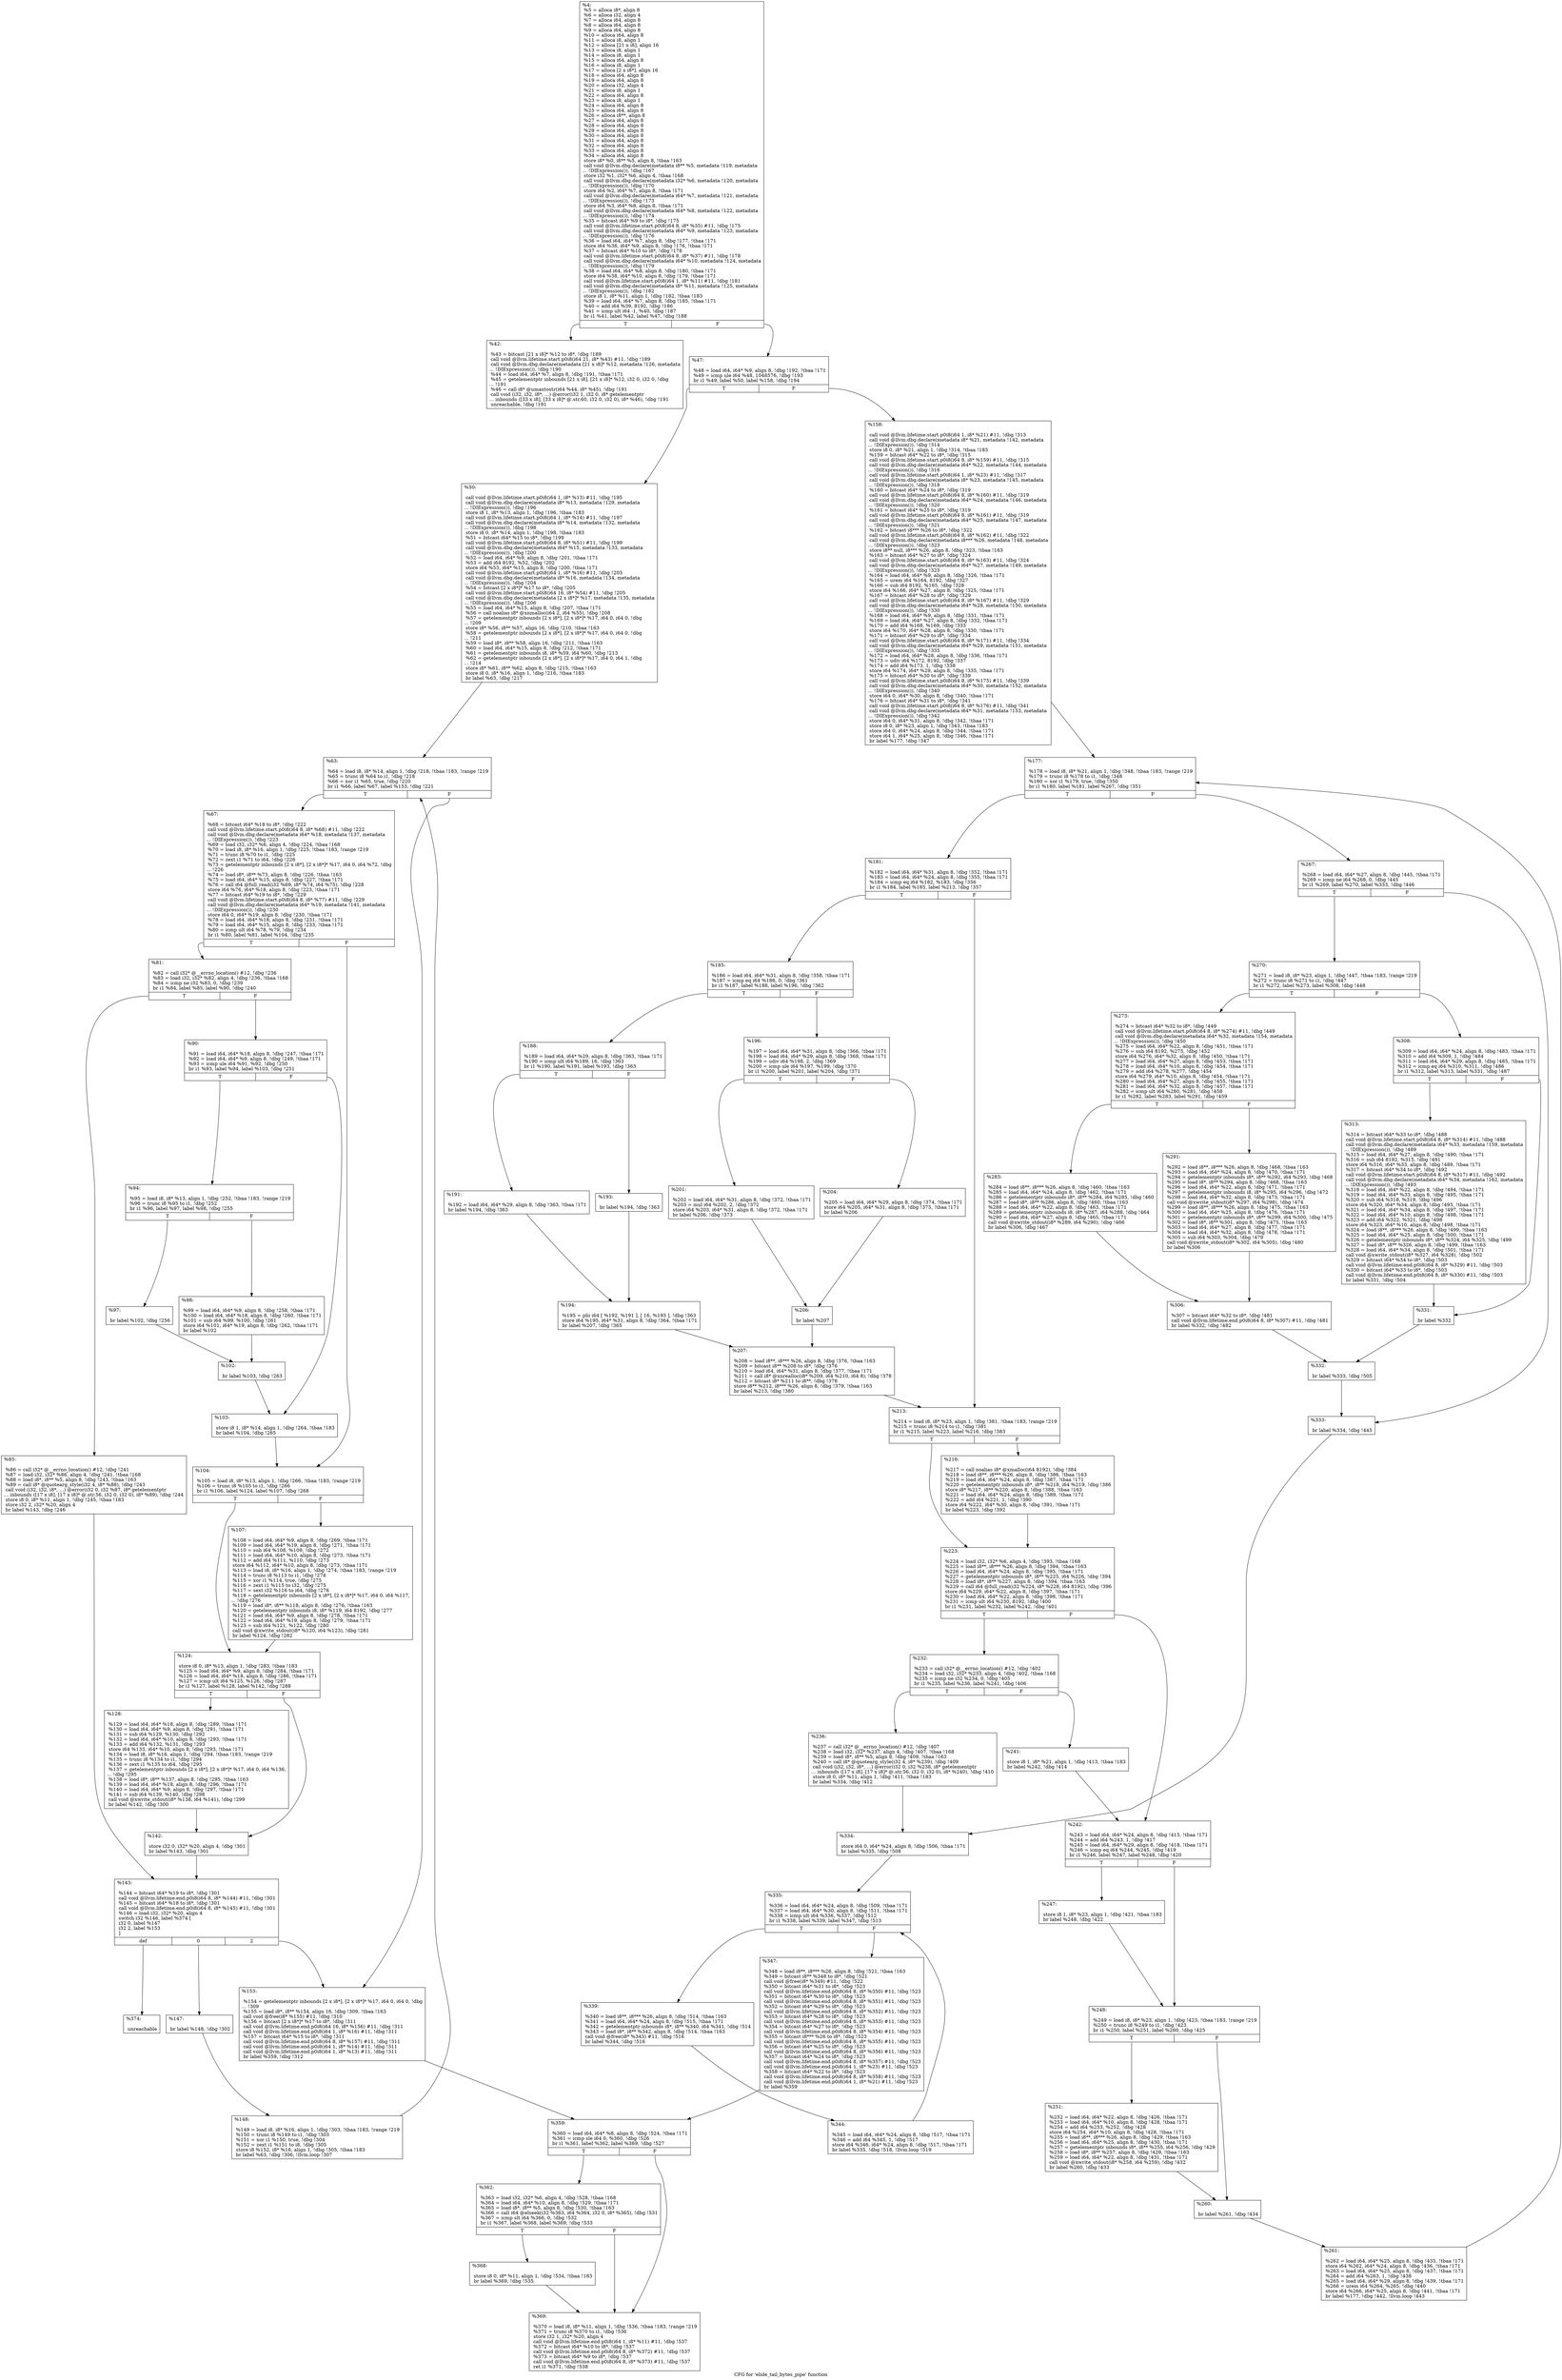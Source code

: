 digraph "CFG for 'elide_tail_bytes_pipe' function" {
	label="CFG for 'elide_tail_bytes_pipe' function";

	Node0xecb570 [shape=record,label="{%4:\l  %5 = alloca i8*, align 8\l  %6 = alloca i32, align 4\l  %7 = alloca i64, align 8\l  %8 = alloca i64, align 8\l  %9 = alloca i64, align 8\l  %10 = alloca i64, align 8\l  %11 = alloca i8, align 1\l  %12 = alloca [21 x i8], align 16\l  %13 = alloca i8, align 1\l  %14 = alloca i8, align 1\l  %15 = alloca i64, align 8\l  %16 = alloca i8, align 1\l  %17 = alloca [2 x i8*], align 16\l  %18 = alloca i64, align 8\l  %19 = alloca i64, align 8\l  %20 = alloca i32, align 4\l  %21 = alloca i8, align 1\l  %22 = alloca i64, align 8\l  %23 = alloca i8, align 1\l  %24 = alloca i64, align 8\l  %25 = alloca i64, align 8\l  %26 = alloca i8**, align 8\l  %27 = alloca i64, align 8\l  %28 = alloca i64, align 8\l  %29 = alloca i64, align 8\l  %30 = alloca i64, align 8\l  %31 = alloca i64, align 8\l  %32 = alloca i64, align 8\l  %33 = alloca i64, align 8\l  %34 = alloca i64, align 8\l  store i8* %0, i8** %5, align 8, !tbaa !163\l  call void @llvm.dbg.declare(metadata i8** %5, metadata !119, metadata\l... !DIExpression()), !dbg !167\l  store i32 %1, i32* %6, align 4, !tbaa !168\l  call void @llvm.dbg.declare(metadata i32* %6, metadata !120, metadata\l... !DIExpression()), !dbg !170\l  store i64 %2, i64* %7, align 8, !tbaa !171\l  call void @llvm.dbg.declare(metadata i64* %7, metadata !121, metadata\l... !DIExpression()), !dbg !173\l  store i64 %3, i64* %8, align 8, !tbaa !171\l  call void @llvm.dbg.declare(metadata i64* %8, metadata !122, metadata\l... !DIExpression()), !dbg !174\l  %35 = bitcast i64* %9 to i8*, !dbg !175\l  call void @llvm.lifetime.start.p0i8(i64 8, i8* %35) #11, !dbg !175\l  call void @llvm.dbg.declare(metadata i64* %9, metadata !123, metadata\l... !DIExpression()), !dbg !176\l  %36 = load i64, i64* %7, align 8, !dbg !177, !tbaa !171\l  store i64 %36, i64* %9, align 8, !dbg !176, !tbaa !171\l  %37 = bitcast i64* %10 to i8*, !dbg !178\l  call void @llvm.lifetime.start.p0i8(i64 8, i8* %37) #11, !dbg !178\l  call void @llvm.dbg.declare(metadata i64* %10, metadata !124, metadata\l... !DIExpression()), !dbg !179\l  %38 = load i64, i64* %8, align 8, !dbg !180, !tbaa !171\l  store i64 %38, i64* %10, align 8, !dbg !179, !tbaa !171\l  call void @llvm.lifetime.start.p0i8(i64 1, i8* %11) #11, !dbg !181\l  call void @llvm.dbg.declare(metadata i8* %11, metadata !125, metadata\l... !DIExpression()), !dbg !182\l  store i8 1, i8* %11, align 1, !dbg !182, !tbaa !183\l  %39 = load i64, i64* %7, align 8, !dbg !185, !tbaa !171\l  %40 = add i64 %39, 8192, !dbg !186\l  %41 = icmp ult i64 -1, %40, !dbg !187\l  br i1 %41, label %42, label %47, !dbg !188\l|{<s0>T|<s1>F}}"];
	Node0xecb570:s0 -> Node0xecb670;
	Node0xecb570:s1 -> Node0xecb6c0;
	Node0xecb670 [shape=record,label="{%42:\l\l  %43 = bitcast [21 x i8]* %12 to i8*, !dbg !189\l  call void @llvm.lifetime.start.p0i8(i64 21, i8* %43) #11, !dbg !189\l  call void @llvm.dbg.declare(metadata [21 x i8]* %12, metadata !126, metadata\l... !DIExpression()), !dbg !190\l  %44 = load i64, i64* %7, align 8, !dbg !191, !tbaa !171\l  %45 = getelementptr inbounds [21 x i8], [21 x i8]* %12, i32 0, i32 0, !dbg\l... !191\l  %46 = call i8* @umaxtostr(i64 %44, i8* %45), !dbg !191\l  call void (i32, i32, i8*, ...) @error(i32 1, i32 0, i8* getelementptr\l... inbounds ([33 x i8], [33 x i8]* @.str.60, i32 0, i32 0), i8* %46), !dbg !191\l  unreachable, !dbg !191\l}"];
	Node0xecb6c0 [shape=record,label="{%47:\l\l  %48 = load i64, i64* %9, align 8, !dbg !192, !tbaa !171\l  %49 = icmp ule i64 %48, 1048576, !dbg !193\l  br i1 %49, label %50, label %158, !dbg !194\l|{<s0>T|<s1>F}}"];
	Node0xecb6c0:s0 -> Node0xecb710;
	Node0xecb6c0:s1 -> Node0xecbd50;
	Node0xecb710 [shape=record,label="{%50:\l\l  call void @llvm.lifetime.start.p0i8(i64 1, i8* %13) #11, !dbg !195\l  call void @llvm.dbg.declare(metadata i8* %13, metadata !129, metadata\l... !DIExpression()), !dbg !196\l  store i8 1, i8* %13, align 1, !dbg !196, !tbaa !183\l  call void @llvm.lifetime.start.p0i8(i64 1, i8* %14) #11, !dbg !197\l  call void @llvm.dbg.declare(metadata i8* %14, metadata !132, metadata\l... !DIExpression()), !dbg !198\l  store i8 0, i8* %14, align 1, !dbg !198, !tbaa !183\l  %51 = bitcast i64* %15 to i8*, !dbg !199\l  call void @llvm.lifetime.start.p0i8(i64 8, i8* %51) #11, !dbg !199\l  call void @llvm.dbg.declare(metadata i64* %15, metadata !133, metadata\l... !DIExpression()), !dbg !200\l  %52 = load i64, i64* %9, align 8, !dbg !201, !tbaa !171\l  %53 = add i64 8192, %52, !dbg !202\l  store i64 %53, i64* %15, align 8, !dbg !200, !tbaa !171\l  call void @llvm.lifetime.start.p0i8(i64 1, i8* %16) #11, !dbg !203\l  call void @llvm.dbg.declare(metadata i8* %16, metadata !134, metadata\l... !DIExpression()), !dbg !204\l  %54 = bitcast [2 x i8*]* %17 to i8*, !dbg !205\l  call void @llvm.lifetime.start.p0i8(i64 16, i8* %54) #11, !dbg !205\l  call void @llvm.dbg.declare(metadata [2 x i8*]* %17, metadata !135, metadata\l... !DIExpression()), !dbg !206\l  %55 = load i64, i64* %15, align 8, !dbg !207, !tbaa !171\l  %56 = call noalias i8* @xnmalloc(i64 2, i64 %55), !dbg !208\l  %57 = getelementptr inbounds [2 x i8*], [2 x i8*]* %17, i64 0, i64 0, !dbg\l... !209\l  store i8* %56, i8** %57, align 16, !dbg !210, !tbaa !163\l  %58 = getelementptr inbounds [2 x i8*], [2 x i8*]* %17, i64 0, i64 0, !dbg\l... !211\l  %59 = load i8*, i8** %58, align 16, !dbg !211, !tbaa !163\l  %60 = load i64, i64* %15, align 8, !dbg !212, !tbaa !171\l  %61 = getelementptr inbounds i8, i8* %59, i64 %60, !dbg !213\l  %62 = getelementptr inbounds [2 x i8*], [2 x i8*]* %17, i64 0, i64 1, !dbg\l... !214\l  store i8* %61, i8** %62, align 8, !dbg !215, !tbaa !163\l  store i8 0, i8* %16, align 1, !dbg !216, !tbaa !183\l  br label %63, !dbg !217\l}"];
	Node0xecb710 -> Node0xecb760;
	Node0xecb760 [shape=record,label="{%63:\l\l  %64 = load i8, i8* %14, align 1, !dbg !218, !tbaa !183, !range !219\l  %65 = trunc i8 %64 to i1, !dbg !218\l  %66 = xor i1 %65, true, !dbg !220\l  br i1 %66, label %67, label %153, !dbg !221\l|{<s0>T|<s1>F}}"];
	Node0xecb760:s0 -> Node0xecb7b0;
	Node0xecb760:s1 -> Node0xecbd00;
	Node0xecb7b0 [shape=record,label="{%67:\l\l  %68 = bitcast i64* %18 to i8*, !dbg !222\l  call void @llvm.lifetime.start.p0i8(i64 8, i8* %68) #11, !dbg !222\l  call void @llvm.dbg.declare(metadata i64* %18, metadata !137, metadata\l... !DIExpression()), !dbg !223\l  %69 = load i32, i32* %6, align 4, !dbg !224, !tbaa !168\l  %70 = load i8, i8* %16, align 1, !dbg !225, !tbaa !183, !range !219\l  %71 = trunc i8 %70 to i1, !dbg !225\l  %72 = zext i1 %71 to i64, !dbg !226\l  %73 = getelementptr inbounds [2 x i8*], [2 x i8*]* %17, i64 0, i64 %72, !dbg\l... !226\l  %74 = load i8*, i8** %73, align 8, !dbg !226, !tbaa !163\l  %75 = load i64, i64* %15, align 8, !dbg !227, !tbaa !171\l  %76 = call i64 @full_read(i32 %69, i8* %74, i64 %75), !dbg !228\l  store i64 %76, i64* %18, align 8, !dbg !223, !tbaa !171\l  %77 = bitcast i64* %19 to i8*, !dbg !229\l  call void @llvm.lifetime.start.p0i8(i64 8, i8* %77) #11, !dbg !229\l  call void @llvm.dbg.declare(metadata i64* %19, metadata !141, metadata\l... !DIExpression()), !dbg !230\l  store i64 0, i64* %19, align 8, !dbg !230, !tbaa !171\l  %78 = load i64, i64* %18, align 8, !dbg !231, !tbaa !171\l  %79 = load i64, i64* %15, align 8, !dbg !233, !tbaa !171\l  %80 = icmp ult i64 %78, %79, !dbg !234\l  br i1 %80, label %81, label %104, !dbg !235\l|{<s0>T|<s1>F}}"];
	Node0xecb7b0:s0 -> Node0xecb800;
	Node0xecb7b0:s1 -> Node0xecba80;
	Node0xecb800 [shape=record,label="{%81:\l\l  %82 = call i32* @__errno_location() #12, !dbg !236\l  %83 = load i32, i32* %82, align 4, !dbg !236, !tbaa !168\l  %84 = icmp ne i32 %83, 0, !dbg !239\l  br i1 %84, label %85, label %90, !dbg !240\l|{<s0>T|<s1>F}}"];
	Node0xecb800:s0 -> Node0xecb850;
	Node0xecb800:s1 -> Node0xecb8a0;
	Node0xecb850 [shape=record,label="{%85:\l\l  %86 = call i32* @__errno_location() #12, !dbg !241\l  %87 = load i32, i32* %86, align 4, !dbg !241, !tbaa !168\l  %88 = load i8*, i8** %5, align 8, !dbg !243, !tbaa !163\l  %89 = call i8* @quotearg_style(i32 4, i8* %88), !dbg !243\l  call void (i32, i32, i8*, ...) @error(i32 0, i32 %87, i8* getelementptr\l... inbounds ([17 x i8], [17 x i8]* @.str.56, i32 0, i32 0), i8* %89), !dbg !244\l  store i8 0, i8* %11, align 1, !dbg !245, !tbaa !183\l  store i32 2, i32* %20, align 4\l  br label %143, !dbg !246\l}"];
	Node0xecb850 -> Node0xecbc10;
	Node0xecb8a0 [shape=record,label="{%90:\l\l  %91 = load i64, i64* %18, align 8, !dbg !247, !tbaa !171\l  %92 = load i64, i64* %9, align 8, !dbg !249, !tbaa !171\l  %93 = icmp ule i64 %91, %92, !dbg !250\l  br i1 %93, label %94, label %103, !dbg !251\l|{<s0>T|<s1>F}}"];
	Node0xecb8a0:s0 -> Node0xecb8f0;
	Node0xecb8a0:s1 -> Node0xecba30;
	Node0xecb8f0 [shape=record,label="{%94:\l\l  %95 = load i8, i8* %13, align 1, !dbg !252, !tbaa !183, !range !219\l  %96 = trunc i8 %95 to i1, !dbg !252\l  br i1 %96, label %97, label %98, !dbg !255\l|{<s0>T|<s1>F}}"];
	Node0xecb8f0:s0 -> Node0xecb940;
	Node0xecb8f0:s1 -> Node0xecb990;
	Node0xecb940 [shape=record,label="{%97:\l\l  br label %102, !dbg !256\l}"];
	Node0xecb940 -> Node0xecb9e0;
	Node0xecb990 [shape=record,label="{%98:\l\l  %99 = load i64, i64* %9, align 8, !dbg !258, !tbaa !171\l  %100 = load i64, i64* %18, align 8, !dbg !260, !tbaa !171\l  %101 = sub i64 %99, %100, !dbg !261\l  store i64 %101, i64* %19, align 8, !dbg !262, !tbaa !171\l  br label %102\l}"];
	Node0xecb990 -> Node0xecb9e0;
	Node0xecb9e0 [shape=record,label="{%102:\l\l  br label %103, !dbg !263\l}"];
	Node0xecb9e0 -> Node0xecba30;
	Node0xecba30 [shape=record,label="{%103:\l\l  store i8 1, i8* %14, align 1, !dbg !264, !tbaa !183\l  br label %104, !dbg !265\l}"];
	Node0xecba30 -> Node0xecba80;
	Node0xecba80 [shape=record,label="{%104:\l\l  %105 = load i8, i8* %13, align 1, !dbg !266, !tbaa !183, !range !219\l  %106 = trunc i8 %105 to i1, !dbg !266\l  br i1 %106, label %124, label %107, !dbg !268\l|{<s0>T|<s1>F}}"];
	Node0xecba80:s0 -> Node0xecbb20;
	Node0xecba80:s1 -> Node0xecbad0;
	Node0xecbad0 [shape=record,label="{%107:\l\l  %108 = load i64, i64* %9, align 8, !dbg !269, !tbaa !171\l  %109 = load i64, i64* %19, align 8, !dbg !271, !tbaa !171\l  %110 = sub i64 %108, %109, !dbg !272\l  %111 = load i64, i64* %10, align 8, !dbg !273, !tbaa !171\l  %112 = add i64 %111, %110, !dbg !273\l  store i64 %112, i64* %10, align 8, !dbg !273, !tbaa !171\l  %113 = load i8, i8* %16, align 1, !dbg !274, !tbaa !183, !range !219\l  %114 = trunc i8 %113 to i1, !dbg !274\l  %115 = xor i1 %114, true, !dbg !275\l  %116 = zext i1 %115 to i32, !dbg !275\l  %117 = sext i32 %116 to i64, !dbg !276\l  %118 = getelementptr inbounds [2 x i8*], [2 x i8*]* %17, i64 0, i64 %117,\l... !dbg !276\l  %119 = load i8*, i8** %118, align 8, !dbg !276, !tbaa !163\l  %120 = getelementptr inbounds i8, i8* %119, i64 8192, !dbg !277\l  %121 = load i64, i64* %9, align 8, !dbg !278, !tbaa !171\l  %122 = load i64, i64* %19, align 8, !dbg !279, !tbaa !171\l  %123 = sub i64 %121, %122, !dbg !280\l  call void @xwrite_stdout(i8* %120, i64 %123), !dbg !281\l  br label %124, !dbg !282\l}"];
	Node0xecbad0 -> Node0xecbb20;
	Node0xecbb20 [shape=record,label="{%124:\l\l  store i8 0, i8* %13, align 1, !dbg !283, !tbaa !183\l  %125 = load i64, i64* %9, align 8, !dbg !284, !tbaa !171\l  %126 = load i64, i64* %18, align 8, !dbg !286, !tbaa !171\l  %127 = icmp ult i64 %125, %126, !dbg !287\l  br i1 %127, label %128, label %142, !dbg !288\l|{<s0>T|<s1>F}}"];
	Node0xecbb20:s0 -> Node0xecbb70;
	Node0xecbb20:s1 -> Node0xecbbc0;
	Node0xecbb70 [shape=record,label="{%128:\l\l  %129 = load i64, i64* %18, align 8, !dbg !289, !tbaa !171\l  %130 = load i64, i64* %9, align 8, !dbg !291, !tbaa !171\l  %131 = sub i64 %129, %130, !dbg !292\l  %132 = load i64, i64* %10, align 8, !dbg !293, !tbaa !171\l  %133 = add i64 %132, %131, !dbg !293\l  store i64 %133, i64* %10, align 8, !dbg !293, !tbaa !171\l  %134 = load i8, i8* %16, align 1, !dbg !294, !tbaa !183, !range !219\l  %135 = trunc i8 %134 to i1, !dbg !294\l  %136 = zext i1 %135 to i64, !dbg !295\l  %137 = getelementptr inbounds [2 x i8*], [2 x i8*]* %17, i64 0, i64 %136,\l... !dbg !295\l  %138 = load i8*, i8** %137, align 8, !dbg !295, !tbaa !163\l  %139 = load i64, i64* %18, align 8, !dbg !296, !tbaa !171\l  %140 = load i64, i64* %9, align 8, !dbg !297, !tbaa !171\l  %141 = sub i64 %139, %140, !dbg !298\l  call void @xwrite_stdout(i8* %138, i64 %141), !dbg !299\l  br label %142, !dbg !300\l}"];
	Node0xecbb70 -> Node0xecbbc0;
	Node0xecbbc0 [shape=record,label="{%142:\l\l  store i32 0, i32* %20, align 4, !dbg !301\l  br label %143, !dbg !301\l}"];
	Node0xecbbc0 -> Node0xecbc10;
	Node0xecbc10 [shape=record,label="{%143:\l\l  %144 = bitcast i64* %19 to i8*, !dbg !301\l  call void @llvm.lifetime.end.p0i8(i64 8, i8* %144) #11, !dbg !301\l  %145 = bitcast i64* %18 to i8*, !dbg !301\l  call void @llvm.lifetime.end.p0i8(i64 8, i8* %145) #11, !dbg !301\l  %146 = load i32, i32* %20, align 4\l  switch i32 %146, label %374 [\l    i32 0, label %147\l    i32 2, label %153\l  ]\l|{<s0>def|<s1>0|<s2>2}}"];
	Node0xecbc10:s0 -> Node0xeccb60;
	Node0xecbc10:s1 -> Node0xecbc60;
	Node0xecbc10:s2 -> Node0xecbd00;
	Node0xecbc60 [shape=record,label="{%147:\l\l  br label %148, !dbg !302\l}"];
	Node0xecbc60 -> Node0xecbcb0;
	Node0xecbcb0 [shape=record,label="{%148:\l\l  %149 = load i8, i8* %16, align 1, !dbg !303, !tbaa !183, !range !219\l  %150 = trunc i8 %149 to i1, !dbg !303\l  %151 = xor i1 %150, true, !dbg !304\l  %152 = zext i1 %151 to i8, !dbg !305\l  store i8 %152, i8* %16, align 1, !dbg !305, !tbaa !183\l  br label %63, !dbg !306, !llvm.loop !307\l}"];
	Node0xecbcb0 -> Node0xecb760;
	Node0xecbd00 [shape=record,label="{%153:\l\l  %154 = getelementptr inbounds [2 x i8*], [2 x i8*]* %17, i64 0, i64 0, !dbg\l... !309\l  %155 = load i8*, i8** %154, align 16, !dbg !309, !tbaa !163\l  call void @free(i8* %155) #11, !dbg !310\l  %156 = bitcast [2 x i8*]* %17 to i8*, !dbg !311\l  call void @llvm.lifetime.end.p0i8(i64 16, i8* %156) #11, !dbg !311\l  call void @llvm.lifetime.end.p0i8(i64 1, i8* %16) #11, !dbg !311\l  %157 = bitcast i64* %15 to i8*, !dbg !311\l  call void @llvm.lifetime.end.p0i8(i64 8, i8* %157) #11, !dbg !311\l  call void @llvm.lifetime.end.p0i8(i64 1, i8* %14) #11, !dbg !311\l  call void @llvm.lifetime.end.p0i8(i64 1, i8* %13) #11, !dbg !311\l  br label %359, !dbg !312\l}"];
	Node0xecbd00 -> Node0xecca20;
	Node0xecbd50 [shape=record,label="{%158:\l\l  call void @llvm.lifetime.start.p0i8(i64 1, i8* %21) #11, !dbg !313\l  call void @llvm.dbg.declare(metadata i8* %21, metadata !142, metadata\l... !DIExpression()), !dbg !314\l  store i8 0, i8* %21, align 1, !dbg !314, !tbaa !183\l  %159 = bitcast i64* %22 to i8*, !dbg !315\l  call void @llvm.lifetime.start.p0i8(i64 8, i8* %159) #11, !dbg !315\l  call void @llvm.dbg.declare(metadata i64* %22, metadata !144, metadata\l... !DIExpression()), !dbg !316\l  call void @llvm.lifetime.start.p0i8(i64 1, i8* %23) #11, !dbg !317\l  call void @llvm.dbg.declare(metadata i8* %23, metadata !145, metadata\l... !DIExpression()), !dbg !318\l  %160 = bitcast i64* %24 to i8*, !dbg !319\l  call void @llvm.lifetime.start.p0i8(i64 8, i8* %160) #11, !dbg !319\l  call void @llvm.dbg.declare(metadata i64* %24, metadata !146, metadata\l... !DIExpression()), !dbg !320\l  %161 = bitcast i64* %25 to i8*, !dbg !319\l  call void @llvm.lifetime.start.p0i8(i64 8, i8* %161) #11, !dbg !319\l  call void @llvm.dbg.declare(metadata i64* %25, metadata !147, metadata\l... !DIExpression()), !dbg !321\l  %162 = bitcast i8*** %26 to i8*, !dbg !322\l  call void @llvm.lifetime.start.p0i8(i64 8, i8* %162) #11, !dbg !322\l  call void @llvm.dbg.declare(metadata i8*** %26, metadata !148, metadata\l... !DIExpression()), !dbg !323\l  store i8** null, i8*** %26, align 8, !dbg !323, !tbaa !163\l  %163 = bitcast i64* %27 to i8*, !dbg !324\l  call void @llvm.lifetime.start.p0i8(i64 8, i8* %163) #11, !dbg !324\l  call void @llvm.dbg.declare(metadata i64* %27, metadata !149, metadata\l... !DIExpression()), !dbg !325\l  %164 = load i64, i64* %9, align 8, !dbg !326, !tbaa !171\l  %165 = urem i64 %164, 8192, !dbg !327\l  %166 = sub i64 8192, %165, !dbg !328\l  store i64 %166, i64* %27, align 8, !dbg !325, !tbaa !171\l  %167 = bitcast i64* %28 to i8*, !dbg !329\l  call void @llvm.lifetime.start.p0i8(i64 8, i8* %167) #11, !dbg !329\l  call void @llvm.dbg.declare(metadata i64* %28, metadata !150, metadata\l... !DIExpression()), !dbg !330\l  %168 = load i64, i64* %9, align 8, !dbg !331, !tbaa !171\l  %169 = load i64, i64* %27, align 8, !dbg !332, !tbaa !171\l  %170 = add i64 %168, %169, !dbg !333\l  store i64 %170, i64* %28, align 8, !dbg !330, !tbaa !171\l  %171 = bitcast i64* %29 to i8*, !dbg !334\l  call void @llvm.lifetime.start.p0i8(i64 8, i8* %171) #11, !dbg !334\l  call void @llvm.dbg.declare(metadata i64* %29, metadata !151, metadata\l... !DIExpression()), !dbg !335\l  %172 = load i64, i64* %28, align 8, !dbg !336, !tbaa !171\l  %173 = udiv i64 %172, 8192, !dbg !337\l  %174 = add i64 %173, 1, !dbg !338\l  store i64 %174, i64* %29, align 8, !dbg !335, !tbaa !171\l  %175 = bitcast i64* %30 to i8*, !dbg !339\l  call void @llvm.lifetime.start.p0i8(i64 8, i8* %175) #11, !dbg !339\l  call void @llvm.dbg.declare(metadata i64* %30, metadata !152, metadata\l... !DIExpression()), !dbg !340\l  store i64 0, i64* %30, align 8, !dbg !340, !tbaa !171\l  %176 = bitcast i64* %31 to i8*, !dbg !341\l  call void @llvm.lifetime.start.p0i8(i64 8, i8* %176) #11, !dbg !341\l  call void @llvm.dbg.declare(metadata i64* %31, metadata !153, metadata\l... !DIExpression()), !dbg !342\l  store i64 0, i64* %31, align 8, !dbg !342, !tbaa !171\l  store i8 0, i8* %23, align 1, !dbg !343, !tbaa !183\l  store i64 0, i64* %24, align 8, !dbg !344, !tbaa !171\l  store i64 1, i64* %25, align 8, !dbg !346, !tbaa !171\l  br label %177, !dbg !347\l}"];
	Node0xecbd50 -> Node0xecbda0;
	Node0xecbda0 [shape=record,label="{%177:\l\l  %178 = load i8, i8* %21, align 1, !dbg !348, !tbaa !183, !range !219\l  %179 = trunc i8 %178 to i1, !dbg !348\l  %180 = xor i1 %179, true, !dbg !350\l  br i1 %180, label %181, label %267, !dbg !351\l|{<s0>T|<s1>F}}"];
	Node0xecbda0:s0 -> Node0xecbdf0;
	Node0xecbda0:s1 -> Node0xecc520;
	Node0xecbdf0 [shape=record,label="{%181:\l\l  %182 = load i64, i64* %31, align 8, !dbg !352, !tbaa !171\l  %183 = load i64, i64* %24, align 8, !dbg !355, !tbaa !171\l  %184 = icmp eq i64 %182, %183, !dbg !356\l  br i1 %184, label %185, label %213, !dbg !357\l|{<s0>T|<s1>F}}"];
	Node0xecbdf0:s0 -> Node0xecbe40;
	Node0xecbdf0:s1 -> Node0xecc160;
	Node0xecbe40 [shape=record,label="{%185:\l\l  %186 = load i64, i64* %31, align 8, !dbg !358, !tbaa !171\l  %187 = icmp eq i64 %186, 0, !dbg !361\l  br i1 %187, label %188, label %196, !dbg !362\l|{<s0>T|<s1>F}}"];
	Node0xecbe40:s0 -> Node0xecbe90;
	Node0xecbe40:s1 -> Node0xecbfd0;
	Node0xecbe90 [shape=record,label="{%188:\l\l  %189 = load i64, i64* %29, align 8, !dbg !363, !tbaa !171\l  %190 = icmp ult i64 %189, 16, !dbg !363\l  br i1 %190, label %191, label %193, !dbg !363\l|{<s0>T|<s1>F}}"];
	Node0xecbe90:s0 -> Node0xecbee0;
	Node0xecbe90:s1 -> Node0xecbf30;
	Node0xecbee0 [shape=record,label="{%191:\l\l  %192 = load i64, i64* %29, align 8, !dbg !363, !tbaa !171\l  br label %194, !dbg !363\l}"];
	Node0xecbee0 -> Node0xecbf80;
	Node0xecbf30 [shape=record,label="{%193:\l\l  br label %194, !dbg !363\l}"];
	Node0xecbf30 -> Node0xecbf80;
	Node0xecbf80 [shape=record,label="{%194:\l\l  %195 = phi i64 [ %192, %191 ], [ 16, %193 ], !dbg !363\l  store i64 %195, i64* %31, align 8, !dbg !364, !tbaa !171\l  br label %207, !dbg !365\l}"];
	Node0xecbf80 -> Node0xecc110;
	Node0xecbfd0 [shape=record,label="{%196:\l\l  %197 = load i64, i64* %31, align 8, !dbg !366, !tbaa !171\l  %198 = load i64, i64* %29, align 8, !dbg !368, !tbaa !171\l  %199 = udiv i64 %198, 2, !dbg !369\l  %200 = icmp ule i64 %197, %199, !dbg !370\l  br i1 %200, label %201, label %204, !dbg !371\l|{<s0>T|<s1>F}}"];
	Node0xecbfd0:s0 -> Node0xecc020;
	Node0xecbfd0:s1 -> Node0xecc070;
	Node0xecc020 [shape=record,label="{%201:\l\l  %202 = load i64, i64* %31, align 8, !dbg !372, !tbaa !171\l  %203 = mul i64 %202, 2, !dbg !372\l  store i64 %203, i64* %31, align 8, !dbg !372, !tbaa !171\l  br label %206, !dbg !373\l}"];
	Node0xecc020 -> Node0xecc0c0;
	Node0xecc070 [shape=record,label="{%204:\l\l  %205 = load i64, i64* %29, align 8, !dbg !374, !tbaa !171\l  store i64 %205, i64* %31, align 8, !dbg !375, !tbaa !171\l  br label %206\l}"];
	Node0xecc070 -> Node0xecc0c0;
	Node0xecc0c0 [shape=record,label="{%206:\l\l  br label %207\l}"];
	Node0xecc0c0 -> Node0xecc110;
	Node0xecc110 [shape=record,label="{%207:\l\l  %208 = load i8**, i8*** %26, align 8, !dbg !376, !tbaa !163\l  %209 = bitcast i8** %208 to i8*, !dbg !376\l  %210 = load i64, i64* %31, align 8, !dbg !377, !tbaa !171\l  %211 = call i8* @xnrealloc(i8* %209, i64 %210, i64 8), !dbg !378\l  %212 = bitcast i8* %211 to i8**, !dbg !378\l  store i8** %212, i8*** %26, align 8, !dbg !379, !tbaa !163\l  br label %213, !dbg !380\l}"];
	Node0xecc110 -> Node0xecc160;
	Node0xecc160 [shape=record,label="{%213:\l\l  %214 = load i8, i8* %23, align 1, !dbg !381, !tbaa !183, !range !219\l  %215 = trunc i8 %214 to i1, !dbg !381\l  br i1 %215, label %223, label %216, !dbg !383\l|{<s0>T|<s1>F}}"];
	Node0xecc160:s0 -> Node0xecc200;
	Node0xecc160:s1 -> Node0xecc1b0;
	Node0xecc1b0 [shape=record,label="{%216:\l\l  %217 = call noalias i8* @xmalloc(i64 8192), !dbg !384\l  %218 = load i8**, i8*** %26, align 8, !dbg !386, !tbaa !163\l  %219 = load i64, i64* %24, align 8, !dbg !387, !tbaa !171\l  %220 = getelementptr inbounds i8*, i8** %218, i64 %219, !dbg !386\l  store i8* %217, i8** %220, align 8, !dbg !388, !tbaa !163\l  %221 = load i64, i64* %24, align 8, !dbg !389, !tbaa !171\l  %222 = add i64 %221, 1, !dbg !390\l  store i64 %222, i64* %30, align 8, !dbg !391, !tbaa !171\l  br label %223, !dbg !392\l}"];
	Node0xecc1b0 -> Node0xecc200;
	Node0xecc200 [shape=record,label="{%223:\l\l  %224 = load i32, i32* %6, align 4, !dbg !393, !tbaa !168\l  %225 = load i8**, i8*** %26, align 8, !dbg !394, !tbaa !163\l  %226 = load i64, i64* %24, align 8, !dbg !395, !tbaa !171\l  %227 = getelementptr inbounds i8*, i8** %225, i64 %226, !dbg !394\l  %228 = load i8*, i8** %227, align 8, !dbg !394, !tbaa !163\l  %229 = call i64 @full_read(i32 %224, i8* %228, i64 8192), !dbg !396\l  store i64 %229, i64* %22, align 8, !dbg !397, !tbaa !171\l  %230 = load i64, i64* %22, align 8, !dbg !398, !tbaa !171\l  %231 = icmp ult i64 %230, 8192, !dbg !400\l  br i1 %231, label %232, label %242, !dbg !401\l|{<s0>T|<s1>F}}"];
	Node0xecc200:s0 -> Node0xecc250;
	Node0xecc200:s1 -> Node0xecc340;
	Node0xecc250 [shape=record,label="{%232:\l\l  %233 = call i32* @__errno_location() #12, !dbg !402\l  %234 = load i32, i32* %233, align 4, !dbg !402, !tbaa !168\l  %235 = icmp ne i32 %234, 0, !dbg !405\l  br i1 %235, label %236, label %241, !dbg !406\l|{<s0>T|<s1>F}}"];
	Node0xecc250:s0 -> Node0xecc2a0;
	Node0xecc250:s1 -> Node0xecc2f0;
	Node0xecc2a0 [shape=record,label="{%236:\l\l  %237 = call i32* @__errno_location() #12, !dbg !407\l  %238 = load i32, i32* %237, align 4, !dbg !407, !tbaa !168\l  %239 = load i8*, i8** %5, align 8, !dbg !409, !tbaa !163\l  %240 = call i8* @quotearg_style(i32 4, i8* %239), !dbg !409\l  call void (i32, i32, i8*, ...) @error(i32 0, i32 %238, i8* getelementptr\l... inbounds ([17 x i8], [17 x i8]* @.str.56, i32 0, i32 0), i8* %240), !dbg !410\l  store i8 0, i8* %11, align 1, !dbg !411, !tbaa !183\l  br label %334, !dbg !412\l}"];
	Node0xecc2a0 -> Node0xecc890;
	Node0xecc2f0 [shape=record,label="{%241:\l\l  store i8 1, i8* %21, align 1, !dbg !413, !tbaa !183\l  br label %242, !dbg !414\l}"];
	Node0xecc2f0 -> Node0xecc340;
	Node0xecc340 [shape=record,label="{%242:\l\l  %243 = load i64, i64* %24, align 8, !dbg !415, !tbaa !171\l  %244 = add i64 %243, 1, !dbg !417\l  %245 = load i64, i64* %29, align 8, !dbg !418, !tbaa !171\l  %246 = icmp eq i64 %244, %245, !dbg !419\l  br i1 %246, label %247, label %248, !dbg !420\l|{<s0>T|<s1>F}}"];
	Node0xecc340:s0 -> Node0xecc390;
	Node0xecc340:s1 -> Node0xecc3e0;
	Node0xecc390 [shape=record,label="{%247:\l\l  store i8 1, i8* %23, align 1, !dbg !421, !tbaa !183\l  br label %248, !dbg !422\l}"];
	Node0xecc390 -> Node0xecc3e0;
	Node0xecc3e0 [shape=record,label="{%248:\l\l  %249 = load i8, i8* %23, align 1, !dbg !423, !tbaa !183, !range !219\l  %250 = trunc i8 %249 to i1, !dbg !423\l  br i1 %250, label %251, label %260, !dbg !425\l|{<s0>T|<s1>F}}"];
	Node0xecc3e0:s0 -> Node0xecc430;
	Node0xecc3e0:s1 -> Node0xecc480;
	Node0xecc430 [shape=record,label="{%251:\l\l  %252 = load i64, i64* %22, align 8, !dbg !426, !tbaa !171\l  %253 = load i64, i64* %10, align 8, !dbg !428, !tbaa !171\l  %254 = add i64 %253, %252, !dbg !428\l  store i64 %254, i64* %10, align 8, !dbg !428, !tbaa !171\l  %255 = load i8**, i8*** %26, align 8, !dbg !429, !tbaa !163\l  %256 = load i64, i64* %25, align 8, !dbg !430, !tbaa !171\l  %257 = getelementptr inbounds i8*, i8** %255, i64 %256, !dbg !429\l  %258 = load i8*, i8** %257, align 8, !dbg !429, !tbaa !163\l  %259 = load i64, i64* %22, align 8, !dbg !431, !tbaa !171\l  call void @xwrite_stdout(i8* %258, i64 %259), !dbg !432\l  br label %260, !dbg !433\l}"];
	Node0xecc430 -> Node0xecc480;
	Node0xecc480 [shape=record,label="{%260:\l\l  br label %261, !dbg !434\l}"];
	Node0xecc480 -> Node0xecc4d0;
	Node0xecc4d0 [shape=record,label="{%261:\l\l  %262 = load i64, i64* %25, align 8, !dbg !435, !tbaa !171\l  store i64 %262, i64* %24, align 8, !dbg !436, !tbaa !171\l  %263 = load i64, i64* %25, align 8, !dbg !437, !tbaa !171\l  %264 = add i64 %263, 1, !dbg !438\l  %265 = load i64, i64* %29, align 8, !dbg !439, !tbaa !171\l  %266 = urem i64 %264, %265, !dbg !440\l  store i64 %266, i64* %25, align 8, !dbg !441, !tbaa !171\l  br label %177, !dbg !442, !llvm.loop !443\l}"];
	Node0xecc4d0 -> Node0xecbda0;
	Node0xecc520 [shape=record,label="{%267:\l\l  %268 = load i64, i64* %27, align 8, !dbg !445, !tbaa !171\l  %269 = icmp ne i64 %268, 0, !dbg !445\l  br i1 %269, label %270, label %333, !dbg !446\l|{<s0>T|<s1>F}}"];
	Node0xecc520:s0 -> Node0xecc570;
	Node0xecc520:s1 -> Node0xecc840;
	Node0xecc570 [shape=record,label="{%270:\l\l  %271 = load i8, i8* %23, align 1, !dbg !447, !tbaa !183, !range !219\l  %272 = trunc i8 %271 to i1, !dbg !447\l  br i1 %272, label %273, label %308, !dbg !448\l|{<s0>T|<s1>F}}"];
	Node0xecc570:s0 -> Node0xecc5c0;
	Node0xecc570:s1 -> Node0xecc700;
	Node0xecc5c0 [shape=record,label="{%273:\l\l  %274 = bitcast i64* %32 to i8*, !dbg !449\l  call void @llvm.lifetime.start.p0i8(i64 8, i8* %274) #11, !dbg !449\l  call void @llvm.dbg.declare(metadata i64* %32, metadata !154, metadata\l... !DIExpression()), !dbg !450\l  %275 = load i64, i64* %22, align 8, !dbg !451, !tbaa !171\l  %276 = sub i64 8192, %275, !dbg !452\l  store i64 %276, i64* %32, align 8, !dbg !450, !tbaa !171\l  %277 = load i64, i64* %27, align 8, !dbg !453, !tbaa !171\l  %278 = load i64, i64* %10, align 8, !dbg !454, !tbaa !171\l  %279 = add i64 %278, %277, !dbg !454\l  store i64 %279, i64* %10, align 8, !dbg !454, !tbaa !171\l  %280 = load i64, i64* %27, align 8, !dbg !455, !tbaa !171\l  %281 = load i64, i64* %32, align 8, !dbg !457, !tbaa !171\l  %282 = icmp ult i64 %280, %281, !dbg !458\l  br i1 %282, label %283, label %291, !dbg !459\l|{<s0>T|<s1>F}}"];
	Node0xecc5c0:s0 -> Node0xecc610;
	Node0xecc5c0:s1 -> Node0xecc660;
	Node0xecc610 [shape=record,label="{%283:\l\l  %284 = load i8**, i8*** %26, align 8, !dbg !460, !tbaa !163\l  %285 = load i64, i64* %24, align 8, !dbg !462, !tbaa !171\l  %286 = getelementptr inbounds i8*, i8** %284, i64 %285, !dbg !460\l  %287 = load i8*, i8** %286, align 8, !dbg !460, !tbaa !163\l  %288 = load i64, i64* %22, align 8, !dbg !463, !tbaa !171\l  %289 = getelementptr inbounds i8, i8* %287, i64 %288, !dbg !464\l  %290 = load i64, i64* %27, align 8, !dbg !465, !tbaa !171\l  call void @xwrite_stdout(i8* %289, i64 %290), !dbg !466\l  br label %306, !dbg !467\l}"];
	Node0xecc610 -> Node0xecc6b0;
	Node0xecc660 [shape=record,label="{%291:\l\l  %292 = load i8**, i8*** %26, align 8, !dbg !468, !tbaa !163\l  %293 = load i64, i64* %24, align 8, !dbg !470, !tbaa !171\l  %294 = getelementptr inbounds i8*, i8** %292, i64 %293, !dbg !468\l  %295 = load i8*, i8** %294, align 8, !dbg !468, !tbaa !163\l  %296 = load i64, i64* %22, align 8, !dbg !471, !tbaa !171\l  %297 = getelementptr inbounds i8, i8* %295, i64 %296, !dbg !472\l  %298 = load i64, i64* %32, align 8, !dbg !473, !tbaa !171\l  call void @xwrite_stdout(i8* %297, i64 %298), !dbg !474\l  %299 = load i8**, i8*** %26, align 8, !dbg !475, !tbaa !163\l  %300 = load i64, i64* %25, align 8, !dbg !476, !tbaa !171\l  %301 = getelementptr inbounds i8*, i8** %299, i64 %300, !dbg !475\l  %302 = load i8*, i8** %301, align 8, !dbg !475, !tbaa !163\l  %303 = load i64, i64* %27, align 8, !dbg !477, !tbaa !171\l  %304 = load i64, i64* %32, align 8, !dbg !478, !tbaa !171\l  %305 = sub i64 %303, %304, !dbg !479\l  call void @xwrite_stdout(i8* %302, i64 %305), !dbg !480\l  br label %306\l}"];
	Node0xecc660 -> Node0xecc6b0;
	Node0xecc6b0 [shape=record,label="{%306:\l\l  %307 = bitcast i64* %32 to i8*, !dbg !481\l  call void @llvm.lifetime.end.p0i8(i64 8, i8* %307) #11, !dbg !481\l  br label %332, !dbg !482\l}"];
	Node0xecc6b0 -> Node0xecc7f0;
	Node0xecc700 [shape=record,label="{%308:\l\l  %309 = load i64, i64* %24, align 8, !dbg !483, !tbaa !171\l  %310 = add i64 %309, 1, !dbg !484\l  %311 = load i64, i64* %29, align 8, !dbg !485, !tbaa !171\l  %312 = icmp eq i64 %310, %311, !dbg !486\l  br i1 %312, label %313, label %331, !dbg !487\l|{<s0>T|<s1>F}}"];
	Node0xecc700:s0 -> Node0xecc750;
	Node0xecc700:s1 -> Node0xecc7a0;
	Node0xecc750 [shape=record,label="{%313:\l\l  %314 = bitcast i64* %33 to i8*, !dbg !488\l  call void @llvm.lifetime.start.p0i8(i64 8, i8* %314) #11, !dbg !488\l  call void @llvm.dbg.declare(metadata i64* %33, metadata !159, metadata\l... !DIExpression()), !dbg !489\l  %315 = load i64, i64* %27, align 8, !dbg !490, !tbaa !171\l  %316 = sub i64 8192, %315, !dbg !491\l  store i64 %316, i64* %33, align 8, !dbg !489, !tbaa !171\l  %317 = bitcast i64* %34 to i8*, !dbg !492\l  call void @llvm.lifetime.start.p0i8(i64 8, i8* %317) #11, !dbg !492\l  call void @llvm.dbg.declare(metadata i64* %34, metadata !162, metadata\l... !DIExpression()), !dbg !493\l  %318 = load i64, i64* %22, align 8, !dbg !494, !tbaa !171\l  %319 = load i64, i64* %33, align 8, !dbg !495, !tbaa !171\l  %320 = sub i64 %318, %319, !dbg !496\l  store i64 %320, i64* %34, align 8, !dbg !493, !tbaa !171\l  %321 = load i64, i64* %34, align 8, !dbg !497, !tbaa !171\l  %322 = load i64, i64* %10, align 8, !dbg !498, !tbaa !171\l  %323 = add i64 %322, %321, !dbg !498\l  store i64 %323, i64* %10, align 8, !dbg !498, !tbaa !171\l  %324 = load i8**, i8*** %26, align 8, !dbg !499, !tbaa !163\l  %325 = load i64, i64* %25, align 8, !dbg !500, !tbaa !171\l  %326 = getelementptr inbounds i8*, i8** %324, i64 %325, !dbg !499\l  %327 = load i8*, i8** %326, align 8, !dbg !499, !tbaa !163\l  %328 = load i64, i64* %34, align 8, !dbg !501, !tbaa !171\l  call void @xwrite_stdout(i8* %327, i64 %328), !dbg !502\l  %329 = bitcast i64* %34 to i8*, !dbg !503\l  call void @llvm.lifetime.end.p0i8(i64 8, i8* %329) #11, !dbg !503\l  %330 = bitcast i64* %33 to i8*, !dbg !503\l  call void @llvm.lifetime.end.p0i8(i64 8, i8* %330) #11, !dbg !503\l  br label %331, !dbg !504\l}"];
	Node0xecc750 -> Node0xecc7a0;
	Node0xecc7a0 [shape=record,label="{%331:\l\l  br label %332\l}"];
	Node0xecc7a0 -> Node0xecc7f0;
	Node0xecc7f0 [shape=record,label="{%332:\l\l  br label %333, !dbg !505\l}"];
	Node0xecc7f0 -> Node0xecc840;
	Node0xecc840 [shape=record,label="{%333:\l\l  br label %334, !dbg !445\l}"];
	Node0xecc840 -> Node0xecc890;
	Node0xecc890 [shape=record,label="{%334:\l\l  store i64 0, i64* %24, align 8, !dbg !506, !tbaa !171\l  br label %335, !dbg !508\l}"];
	Node0xecc890 -> Node0xecc8e0;
	Node0xecc8e0 [shape=record,label="{%335:\l\l  %336 = load i64, i64* %24, align 8, !dbg !509, !tbaa !171\l  %337 = load i64, i64* %30, align 8, !dbg !511, !tbaa !171\l  %338 = icmp ult i64 %336, %337, !dbg !512\l  br i1 %338, label %339, label %347, !dbg !513\l|{<s0>T|<s1>F}}"];
	Node0xecc8e0:s0 -> Node0xecc930;
	Node0xecc8e0:s1 -> Node0xecc9d0;
	Node0xecc930 [shape=record,label="{%339:\l\l  %340 = load i8**, i8*** %26, align 8, !dbg !514, !tbaa !163\l  %341 = load i64, i64* %24, align 8, !dbg !515, !tbaa !171\l  %342 = getelementptr inbounds i8*, i8** %340, i64 %341, !dbg !514\l  %343 = load i8*, i8** %342, align 8, !dbg !514, !tbaa !163\l  call void @free(i8* %343) #11, !dbg !516\l  br label %344, !dbg !516\l}"];
	Node0xecc930 -> Node0xecc980;
	Node0xecc980 [shape=record,label="{%344:\l\l  %345 = load i64, i64* %24, align 8, !dbg !517, !tbaa !171\l  %346 = add i64 %345, 1, !dbg !517\l  store i64 %346, i64* %24, align 8, !dbg !517, !tbaa !171\l  br label %335, !dbg !518, !llvm.loop !519\l}"];
	Node0xecc980 -> Node0xecc8e0;
	Node0xecc9d0 [shape=record,label="{%347:\l\l  %348 = load i8**, i8*** %26, align 8, !dbg !521, !tbaa !163\l  %349 = bitcast i8** %348 to i8*, !dbg !521\l  call void @free(i8* %349) #11, !dbg !522\l  %350 = bitcast i64* %31 to i8*, !dbg !523\l  call void @llvm.lifetime.end.p0i8(i64 8, i8* %350) #11, !dbg !523\l  %351 = bitcast i64* %30 to i8*, !dbg !523\l  call void @llvm.lifetime.end.p0i8(i64 8, i8* %351) #11, !dbg !523\l  %352 = bitcast i64* %29 to i8*, !dbg !523\l  call void @llvm.lifetime.end.p0i8(i64 8, i8* %352) #11, !dbg !523\l  %353 = bitcast i64* %28 to i8*, !dbg !523\l  call void @llvm.lifetime.end.p0i8(i64 8, i8* %353) #11, !dbg !523\l  %354 = bitcast i64* %27 to i8*, !dbg !523\l  call void @llvm.lifetime.end.p0i8(i64 8, i8* %354) #11, !dbg !523\l  %355 = bitcast i8*** %26 to i8*, !dbg !523\l  call void @llvm.lifetime.end.p0i8(i64 8, i8* %355) #11, !dbg !523\l  %356 = bitcast i64* %25 to i8*, !dbg !523\l  call void @llvm.lifetime.end.p0i8(i64 8, i8* %356) #11, !dbg !523\l  %357 = bitcast i64* %24 to i8*, !dbg !523\l  call void @llvm.lifetime.end.p0i8(i64 8, i8* %357) #11, !dbg !523\l  call void @llvm.lifetime.end.p0i8(i64 1, i8* %23) #11, !dbg !523\l  %358 = bitcast i64* %22 to i8*, !dbg !523\l  call void @llvm.lifetime.end.p0i8(i64 8, i8* %358) #11, !dbg !523\l  call void @llvm.lifetime.end.p0i8(i64 1, i8* %21) #11, !dbg !523\l  br label %359\l}"];
	Node0xecc9d0 -> Node0xecca20;
	Node0xecca20 [shape=record,label="{%359:\l\l  %360 = load i64, i64* %8, align 8, !dbg !524, !tbaa !171\l  %361 = icmp sle i64 0, %360, !dbg !526\l  br i1 %361, label %362, label %369, !dbg !527\l|{<s0>T|<s1>F}}"];
	Node0xecca20:s0 -> Node0xecca70;
	Node0xecca20:s1 -> Node0xeccb10;
	Node0xecca70 [shape=record,label="{%362:\l\l  %363 = load i32, i32* %6, align 4, !dbg !528, !tbaa !168\l  %364 = load i64, i64* %10, align 8, !dbg !529, !tbaa !171\l  %365 = load i8*, i8** %5, align 8, !dbg !530, !tbaa !163\l  %366 = call i64 @elseek(i32 %363, i64 %364, i32 0, i8* %365), !dbg !531\l  %367 = icmp slt i64 %366, 0, !dbg !532\l  br i1 %367, label %368, label %369, !dbg !533\l|{<s0>T|<s1>F}}"];
	Node0xecca70:s0 -> Node0xeccac0;
	Node0xecca70:s1 -> Node0xeccb10;
	Node0xeccac0 [shape=record,label="{%368:\l\l  store i8 0, i8* %11, align 1, !dbg !534, !tbaa !183\l  br label %369, !dbg !535\l}"];
	Node0xeccac0 -> Node0xeccb10;
	Node0xeccb10 [shape=record,label="{%369:\l\l  %370 = load i8, i8* %11, align 1, !dbg !536, !tbaa !183, !range !219\l  %371 = trunc i8 %370 to i1, !dbg !536\l  store i32 1, i32* %20, align 4\l  call void @llvm.lifetime.end.p0i8(i64 1, i8* %11) #11, !dbg !537\l  %372 = bitcast i64* %10 to i8*, !dbg !537\l  call void @llvm.lifetime.end.p0i8(i64 8, i8* %372) #11, !dbg !537\l  %373 = bitcast i64* %9 to i8*, !dbg !537\l  call void @llvm.lifetime.end.p0i8(i64 8, i8* %373) #11, !dbg !537\l  ret i1 %371, !dbg !538\l}"];
	Node0xeccb60 [shape=record,label="{%374:\l\l  unreachable\l}"];
}
